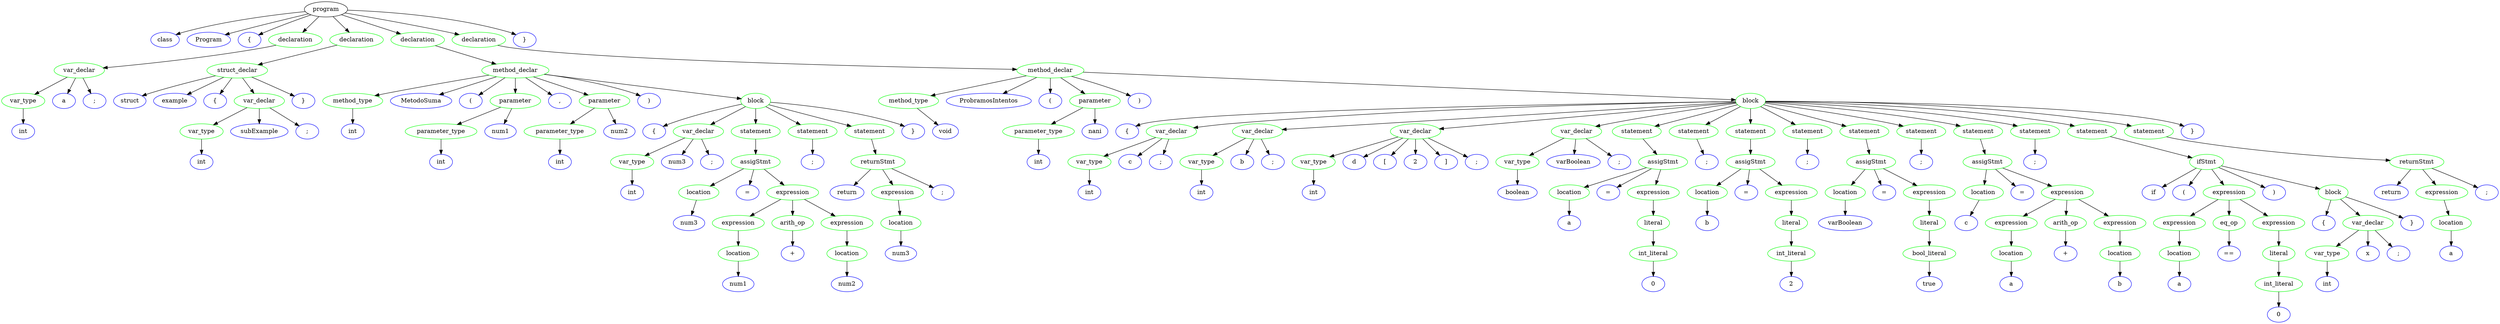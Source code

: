 // Trees/tree_example.gv
digraph "Trees/tree_example" {
	0 [label=program]
	1 [label=class color=blue]
	0 -> 1
	2 [label=Program color=blue]
	0 -> 2
	3 [label="{" color=blue]
	0 -> 3
	4 [label=declaration color=green]
	0 -> 4
	5 [label=var_declar color=green]
	4 -> 5
	6 [label=var_type color=green]
	5 -> 6
	7 [label=int color=blue]
	6 -> 7
	8 [label=a color=blue]
	5 -> 8
	9 [label=";" color=blue]
	5 -> 9
	10 [label=declaration color=green]
	0 -> 10
	11 [label=struct_declar color=green]
	10 -> 11
	12 [label=struct color=blue]
	11 -> 12
	13 [label=example color=blue]
	11 -> 13
	14 [label="{" color=blue]
	11 -> 14
	15 [label=var_declar color=green]
	11 -> 15
	16 [label=var_type color=green]
	15 -> 16
	17 [label=int color=blue]
	16 -> 17
	18 [label=subExample color=blue]
	15 -> 18
	19 [label=";" color=blue]
	15 -> 19
	20 [label="}" color=blue]
	11 -> 20
	21 [label=declaration color=green]
	0 -> 21
	22 [label=method_declar color=green]
	21 -> 22
	23 [label=method_type color=green]
	22 -> 23
	24 [label=int color=blue]
	23 -> 24
	25 [label=MetodoSuma color=blue]
	22 -> 25
	26 [label="(" color=blue]
	22 -> 26
	27 [label=parameter color=green]
	22 -> 27
	28 [label=parameter_type color=green]
	27 -> 28
	29 [label=int color=blue]
	28 -> 29
	30 [label=num1 color=blue]
	27 -> 30
	31 [label="," color=blue]
	22 -> 31
	32 [label=parameter color=green]
	22 -> 32
	33 [label=parameter_type color=green]
	32 -> 33
	34 [label=int color=blue]
	33 -> 34
	35 [label=num2 color=blue]
	32 -> 35
	36 [label=")" color=blue]
	22 -> 36
	37 [label=block color=green]
	22 -> 37
	38 [label="{" color=blue]
	37 -> 38
	39 [label=var_declar color=green]
	37 -> 39
	40 [label=var_type color=green]
	39 -> 40
	41 [label=int color=blue]
	40 -> 41
	42 [label=num3 color=blue]
	39 -> 42
	43 [label=";" color=blue]
	39 -> 43
	44 [label=statement color=green]
	37 -> 44
	45 [label=assigStmt color=green]
	44 -> 45
	46 [label=location color=green]
	45 -> 46
	47 [label=num3 color=blue]
	46 -> 47
	48 [label="=" color=blue]
	45 -> 48
	49 [label=expression color=green]
	45 -> 49
	50 [label=expression color=green]
	49 -> 50
	51 [label=location color=green]
	50 -> 51
	52 [label=num1 color=blue]
	51 -> 52
	53 [label=arith_op color=green]
	49 -> 53
	54 [label="+" color=blue]
	53 -> 54
	55 [label=expression color=green]
	49 -> 55
	56 [label=location color=green]
	55 -> 56
	57 [label=num2 color=blue]
	56 -> 57
	58 [label=statement color=green]
	37 -> 58
	59 [label=";" color=blue]
	58 -> 59
	60 [label=statement color=green]
	37 -> 60
	61 [label=returnStmt color=green]
	60 -> 61
	62 [label=return color=blue]
	61 -> 62
	63 [label=expression color=green]
	61 -> 63
	64 [label=location color=green]
	63 -> 64
	65 [label=num3 color=blue]
	64 -> 65
	66 [label=";" color=blue]
	61 -> 66
	67 [label="}" color=blue]
	37 -> 67
	68 [label=declaration color=green]
	0 -> 68
	69 [label=method_declar color=green]
	68 -> 69
	70 [label=method_type color=green]
	69 -> 70
	71 [label=void color=blue]
	70 -> 71
	72 [label=ProbramosIntentos color=blue]
	69 -> 72
	73 [label="(" color=blue]
	69 -> 73
	74 [label=parameter color=green]
	69 -> 74
	75 [label=parameter_type color=green]
	74 -> 75
	76 [label=int color=blue]
	75 -> 76
	77 [label=nani color=blue]
	74 -> 77
	78 [label=")" color=blue]
	69 -> 78
	79 [label=block color=green]
	69 -> 79
	80 [label="{" color=blue]
	79 -> 80
	81 [label=var_declar color=green]
	79 -> 81
	82 [label=var_type color=green]
	81 -> 82
	83 [label=int color=blue]
	82 -> 83
	84 [label=c color=blue]
	81 -> 84
	85 [label=";" color=blue]
	81 -> 85
	86 [label=var_declar color=green]
	79 -> 86
	87 [label=var_type color=green]
	86 -> 87
	88 [label=int color=blue]
	87 -> 88
	89 [label=b color=blue]
	86 -> 89
	90 [label=";" color=blue]
	86 -> 90
	91 [label=var_declar color=green]
	79 -> 91
	92 [label=var_type color=green]
	91 -> 92
	93 [label=int color=blue]
	92 -> 93
	94 [label=d color=blue]
	91 -> 94
	95 [label="[" color=blue]
	91 -> 95
	96 [label=2 color=blue]
	91 -> 96
	97 [label="]" color=blue]
	91 -> 97
	98 [label=";" color=blue]
	91 -> 98
	99 [label=var_declar color=green]
	79 -> 99
	100 [label=var_type color=green]
	99 -> 100
	101 [label=boolean color=blue]
	100 -> 101
	102 [label=varBoolean color=blue]
	99 -> 102
	103 [label=";" color=blue]
	99 -> 103
	104 [label=statement color=green]
	79 -> 104
	105 [label=assigStmt color=green]
	104 -> 105
	106 [label=location color=green]
	105 -> 106
	107 [label=a color=blue]
	106 -> 107
	108 [label="=" color=blue]
	105 -> 108
	109 [label=expression color=green]
	105 -> 109
	110 [label=literal color=green]
	109 -> 110
	111 [label=int_literal color=green]
	110 -> 111
	112 [label=0 color=blue]
	111 -> 112
	113 [label=statement color=green]
	79 -> 113
	114 [label=";" color=blue]
	113 -> 114
	115 [label=statement color=green]
	79 -> 115
	116 [label=assigStmt color=green]
	115 -> 116
	117 [label=location color=green]
	116 -> 117
	118 [label=b color=blue]
	117 -> 118
	119 [label="=" color=blue]
	116 -> 119
	120 [label=expression color=green]
	116 -> 120
	121 [label=literal color=green]
	120 -> 121
	122 [label=int_literal color=green]
	121 -> 122
	123 [label=2 color=blue]
	122 -> 123
	124 [label=statement color=green]
	79 -> 124
	125 [label=";" color=blue]
	124 -> 125
	126 [label=statement color=green]
	79 -> 126
	127 [label=assigStmt color=green]
	126 -> 127
	128 [label=location color=green]
	127 -> 128
	129 [label=varBoolean color=blue]
	128 -> 129
	130 [label="=" color=blue]
	127 -> 130
	131 [label=expression color=green]
	127 -> 131
	132 [label=literal color=green]
	131 -> 132
	133 [label=bool_literal color=green]
	132 -> 133
	134 [label=true color=blue]
	133 -> 134
	135 [label=statement color=green]
	79 -> 135
	136 [label=";" color=blue]
	135 -> 136
	137 [label=statement color=green]
	79 -> 137
	138 [label=assigStmt color=green]
	137 -> 138
	139 [label=location color=green]
	138 -> 139
	140 [label=c color=blue]
	139 -> 140
	141 [label="=" color=blue]
	138 -> 141
	142 [label=expression color=green]
	138 -> 142
	143 [label=expression color=green]
	142 -> 143
	144 [label=location color=green]
	143 -> 144
	145 [label=a color=blue]
	144 -> 145
	146 [label=arith_op color=green]
	142 -> 146
	147 [label="+" color=blue]
	146 -> 147
	148 [label=expression color=green]
	142 -> 148
	149 [label=location color=green]
	148 -> 149
	150 [label=b color=blue]
	149 -> 150
	151 [label=statement color=green]
	79 -> 151
	152 [label=";" color=blue]
	151 -> 152
	153 [label=statement color=green]
	79 -> 153
	154 [label=ifStmt color=green]
	153 -> 154
	155 [label=if color=blue]
	154 -> 155
	156 [label="(" color=blue]
	154 -> 156
	157 [label=expression color=green]
	154 -> 157
	158 [label=expression color=green]
	157 -> 158
	159 [label=location color=green]
	158 -> 159
	160 [label=a color=blue]
	159 -> 160
	161 [label=eq_op color=green]
	157 -> 161
	162 [label="==" color=blue]
	161 -> 162
	163 [label=expression color=green]
	157 -> 163
	164 [label=literal color=green]
	163 -> 164
	165 [label=int_literal color=green]
	164 -> 165
	166 [label=0 color=blue]
	165 -> 166
	167 [label=")" color=blue]
	154 -> 167
	168 [label=block color=green]
	154 -> 168
	169 [label="{" color=blue]
	168 -> 169
	170 [label=var_declar color=green]
	168 -> 170
	171 [label=var_type color=green]
	170 -> 171
	172 [label=int color=blue]
	171 -> 172
	173 [label=x color=blue]
	170 -> 173
	174 [label=";" color=blue]
	170 -> 174
	175 [label="}" color=blue]
	168 -> 175
	176 [label=statement color=green]
	79 -> 176
	177 [label=returnStmt color=green]
	176 -> 177
	178 [label=return color=blue]
	177 -> 178
	179 [label=expression color=green]
	177 -> 179
	180 [label=location color=green]
	179 -> 180
	181 [label=a color=blue]
	180 -> 181
	182 [label=";" color=blue]
	177 -> 182
	183 [label="}" color=blue]
	79 -> 183
	184 [label="}" color=blue]
	0 -> 184
}
